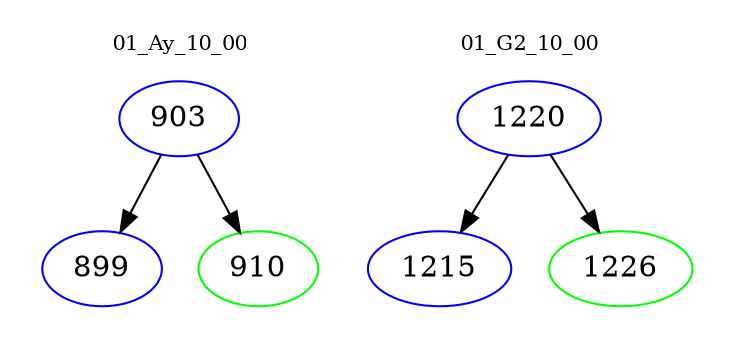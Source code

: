 digraph{
subgraph cluster_0 {
color = white
label = "01_Ay_10_00";
fontsize=10;
T0_903 [label="903", color="blue"]
T0_903 -> T0_899 [color="black"]
T0_899 [label="899", color="blue"]
T0_903 -> T0_910 [color="black"]
T0_910 [label="910", color="green"]
}
subgraph cluster_1 {
color = white
label = "01_G2_10_00";
fontsize=10;
T1_1220 [label="1220", color="blue"]
T1_1220 -> T1_1215 [color="black"]
T1_1215 [label="1215", color="blue"]
T1_1220 -> T1_1226 [color="black"]
T1_1226 [label="1226", color="green"]
}
}
